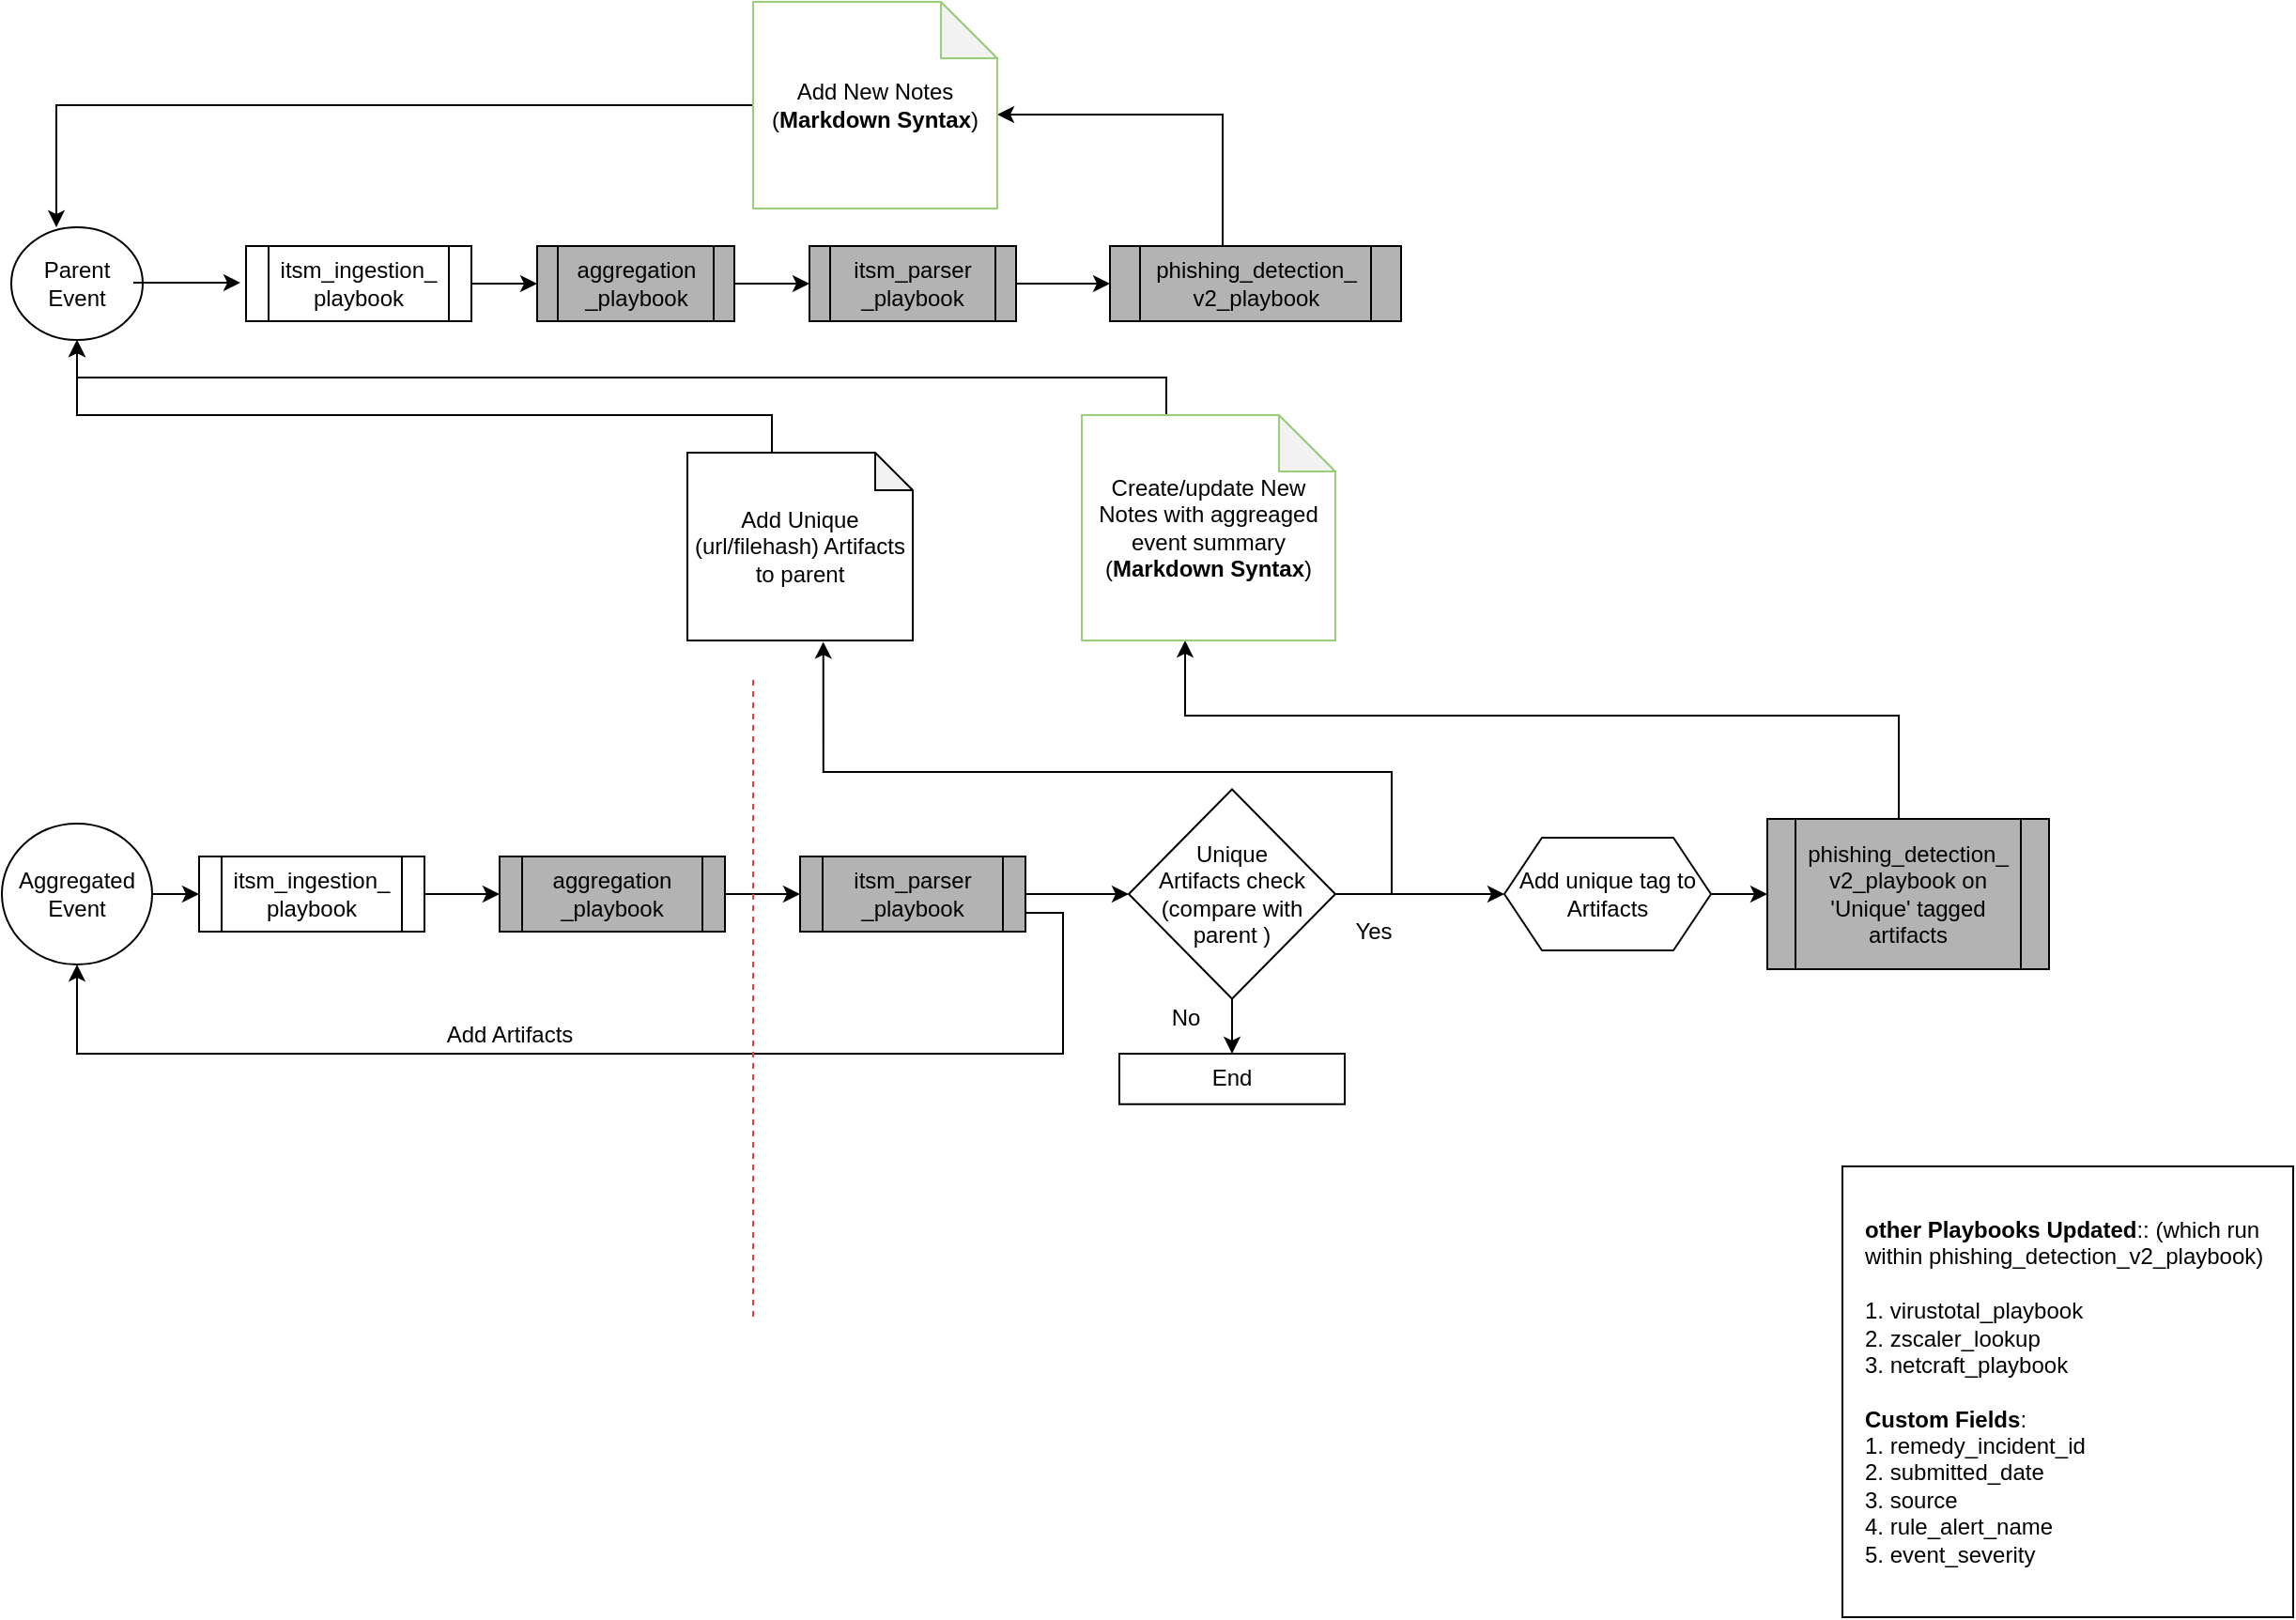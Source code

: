 <mxfile version="13.8.8" type="github" pages="2">
  <diagram id="gE42BKl88uLbt6vD5m_b" name="Aggregation Summary">
    <mxGraphModel dx="1234" dy="437" grid="1" gridSize="10" guides="1" tooltips="1" connect="1" arrows="1" fold="1" page="1" pageScale="1" pageWidth="850" pageHeight="1100" math="0" shadow="0">
      <root>
        <mxCell id="0" />
        <mxCell id="1" parent="0" />
        <mxCell id="b96Z--FaAQciaPmejpgh-1" value="Parent&lt;br&gt;Event" style="ellipse;whiteSpace=wrap;html=1;" parent="1" vertex="1">
          <mxGeometry x="25" y="150" width="70" height="60" as="geometry" />
        </mxCell>
        <mxCell id="b96Z--FaAQciaPmejpgh-4" value="" style="endArrow=classic;html=1;" parent="1" edge="1">
          <mxGeometry width="50" height="50" relative="1" as="geometry">
            <mxPoint x="90" y="179.5" as="sourcePoint" />
            <mxPoint x="147" y="179.5" as="targetPoint" />
            <Array as="points" />
          </mxGeometry>
        </mxCell>
        <mxCell id="b96Z--FaAQciaPmejpgh-12" style="edgeStyle=orthogonalEdgeStyle;rounded=0;orthogonalLoop=1;jettySize=auto;html=1;exitX=1;exitY=0.5;exitDx=0;exitDy=0;entryX=0;entryY=0.5;entryDx=0;entryDy=0;" parent="1" source="b96Z--FaAQciaPmejpgh-5" target="b96Z--FaAQciaPmejpgh-6" edge="1">
          <mxGeometry relative="1" as="geometry" />
        </mxCell>
        <mxCell id="b96Z--FaAQciaPmejpgh-5" value="itsm_ingestion_&lt;br&gt;playbook" style="shape=process;whiteSpace=wrap;html=1;backgroundOutline=1;" parent="1" vertex="1">
          <mxGeometry x="150" y="160" width="120" height="40" as="geometry" />
        </mxCell>
        <mxCell id="b96Z--FaAQciaPmejpgh-13" style="edgeStyle=orthogonalEdgeStyle;rounded=0;orthogonalLoop=1;jettySize=auto;html=1;entryX=0;entryY=0.5;entryDx=0;entryDy=0;" parent="1" source="b96Z--FaAQciaPmejpgh-6" target="b96Z--FaAQciaPmejpgh-7" edge="1">
          <mxGeometry relative="1" as="geometry" />
        </mxCell>
        <mxCell id="b96Z--FaAQciaPmejpgh-6" value="aggregation&lt;br&gt;_playbook" style="shape=process;whiteSpace=wrap;html=1;backgroundOutline=1;strokeWidth=1;fillColor=#B3B3B3;" parent="1" vertex="1">
          <mxGeometry x="305" y="160" width="105" height="40" as="geometry" />
        </mxCell>
        <mxCell id="b96Z--FaAQciaPmejpgh-16" style="edgeStyle=orthogonalEdgeStyle;rounded=0;orthogonalLoop=1;jettySize=auto;html=1;entryX=0;entryY=0.5;entryDx=0;entryDy=0;" parent="1" source="b96Z--FaAQciaPmejpgh-7" target="b96Z--FaAQciaPmejpgh-9" edge="1">
          <mxGeometry relative="1" as="geometry" />
        </mxCell>
        <mxCell id="b96Z--FaAQciaPmejpgh-7" value="itsm_parser&lt;br&gt;_playbook" style="shape=process;whiteSpace=wrap;html=1;backgroundOutline=1;fillColor=#B3B3B3;" parent="1" vertex="1">
          <mxGeometry x="450" y="160" width="110" height="40" as="geometry" />
        </mxCell>
        <mxCell id="b96Z--FaAQciaPmejpgh-33" value="" style="edgeStyle=orthogonalEdgeStyle;rounded=0;orthogonalLoop=1;jettySize=auto;html=1;" parent="1" source="b96Z--FaAQciaPmejpgh-9" target="b96Z--FaAQciaPmejpgh-32" edge="1">
          <mxGeometry relative="1" as="geometry">
            <Array as="points">
              <mxPoint x="670" y="90" />
            </Array>
          </mxGeometry>
        </mxCell>
        <mxCell id="b96Z--FaAQciaPmejpgh-9" value="phishing_detection_&lt;br&gt;v2_playbook" style="shape=process;whiteSpace=wrap;html=1;backgroundOutline=1;fillColor=#B3B3B3;" parent="1" vertex="1">
          <mxGeometry x="610" y="160" width="155" height="40" as="geometry" />
        </mxCell>
        <mxCell id="b96Z--FaAQciaPmejpgh-20" style="edgeStyle=orthogonalEdgeStyle;rounded=0;orthogonalLoop=1;jettySize=auto;html=1;" parent="1" source="b96Z--FaAQciaPmejpgh-19" target="b96Z--FaAQciaPmejpgh-21" edge="1">
          <mxGeometry relative="1" as="geometry">
            <mxPoint x="135" y="320" as="targetPoint" />
          </mxGeometry>
        </mxCell>
        <mxCell id="b96Z--FaAQciaPmejpgh-19" value="Aggregated&lt;br&gt;Event" style="ellipse;whiteSpace=wrap;html=1;" parent="1" vertex="1">
          <mxGeometry x="20" y="467.5" width="80" height="75" as="geometry" />
        </mxCell>
        <mxCell id="b96Z--FaAQciaPmejpgh-23" style="edgeStyle=orthogonalEdgeStyle;rounded=0;orthogonalLoop=1;jettySize=auto;html=1;entryX=0;entryY=0.5;entryDx=0;entryDy=0;" parent="1" source="b96Z--FaAQciaPmejpgh-21" target="b96Z--FaAQciaPmejpgh-22" edge="1">
          <mxGeometry relative="1" as="geometry">
            <mxPoint x="275" y="320" as="targetPoint" />
          </mxGeometry>
        </mxCell>
        <mxCell id="b96Z--FaAQciaPmejpgh-21" value="&lt;span&gt;itsm_ingestion_&lt;/span&gt;&lt;br&gt;&lt;span&gt;playbook&lt;/span&gt;" style="shape=process;whiteSpace=wrap;html=1;backgroundOutline=1;" parent="1" vertex="1">
          <mxGeometry x="125" y="485" width="120" height="40" as="geometry" />
        </mxCell>
        <mxCell id="b96Z--FaAQciaPmejpgh-24" style="edgeStyle=orthogonalEdgeStyle;rounded=0;orthogonalLoop=1;jettySize=auto;html=1;" parent="1" source="b96Z--FaAQciaPmejpgh-22" target="b96Z--FaAQciaPmejpgh-25" edge="1">
          <mxGeometry relative="1" as="geometry">
            <mxPoint x="445" y="320" as="targetPoint" />
          </mxGeometry>
        </mxCell>
        <mxCell id="b96Z--FaAQciaPmejpgh-22" value="aggregation&lt;br&gt;_playbook" style="shape=process;whiteSpace=wrap;html=1;backgroundOutline=1;fillColor=#B3B3B3;" parent="1" vertex="1">
          <mxGeometry x="285" y="485" width="120" height="40" as="geometry" />
        </mxCell>
        <mxCell id="b96Z--FaAQciaPmejpgh-48" style="edgeStyle=orthogonalEdgeStyle;rounded=0;orthogonalLoop=1;jettySize=auto;html=1;exitX=1;exitY=0.5;exitDx=0;exitDy=0;strokeColor=#000000;" parent="1" source="b96Z--FaAQciaPmejpgh-25" target="b96Z--FaAQciaPmejpgh-49" edge="1">
          <mxGeometry relative="1" as="geometry">
            <mxPoint x="585" y="450" as="targetPoint" />
          </mxGeometry>
        </mxCell>
        <mxCell id="b96Z--FaAQciaPmejpgh-67" style="edgeStyle=orthogonalEdgeStyle;rounded=0;orthogonalLoop=1;jettySize=auto;html=1;exitX=1;exitY=0.75;exitDx=0;exitDy=0;entryX=0.5;entryY=1;entryDx=0;entryDy=0;strokeColor=#000000;" parent="1" source="b96Z--FaAQciaPmejpgh-25" target="b96Z--FaAQciaPmejpgh-19" edge="1">
          <mxGeometry relative="1" as="geometry">
            <Array as="points">
              <mxPoint x="585" y="515" />
              <mxPoint x="585" y="590" />
              <mxPoint x="60" y="590" />
            </Array>
          </mxGeometry>
        </mxCell>
        <mxCell id="b96Z--FaAQciaPmejpgh-25" value="&lt;span&gt;itsm_parser&lt;/span&gt;&lt;br&gt;&lt;span&gt;_playbook&lt;/span&gt;" style="shape=process;whiteSpace=wrap;html=1;backgroundOutline=1;fillColor=#B3B3B3;" parent="1" vertex="1">
          <mxGeometry x="445" y="485" width="120" height="40" as="geometry" />
        </mxCell>
        <mxCell id="b96Z--FaAQciaPmejpgh-29" style="edgeStyle=orthogonalEdgeStyle;rounded=0;orthogonalLoop=1;jettySize=auto;html=1;exitX=1;exitY=0.5;exitDx=0;exitDy=0;" parent="1" source="b96Z--FaAQciaPmejpgh-27" target="b96Z--FaAQciaPmejpgh-30" edge="1">
          <mxGeometry relative="1" as="geometry">
            <mxPoint x="605" y="360" as="targetPoint" />
            <Array as="points">
              <mxPoint x="1110" y="500" />
              <mxPoint x="1030" y="500" />
              <mxPoint x="1030" y="410" />
              <mxPoint x="650" y="410" />
            </Array>
          </mxGeometry>
        </mxCell>
        <mxCell id="b96Z--FaAQciaPmejpgh-27" value="&lt;span&gt;phishing_detection_&lt;/span&gt;&lt;br&gt;&lt;span&gt;v2_playbook on &#39;Unique&#39; tagged artifacts&lt;/span&gt;" style="shape=process;whiteSpace=wrap;html=1;backgroundOutline=1;fillColor=#B3B3B3;" parent="1" vertex="1">
          <mxGeometry x="960" y="465" width="150" height="80" as="geometry" />
        </mxCell>
        <mxCell id="b96Z--FaAQciaPmejpgh-31" style="edgeStyle=orthogonalEdgeStyle;rounded=0;orthogonalLoop=1;jettySize=auto;html=1;" parent="1" source="b96Z--FaAQciaPmejpgh-30" target="b96Z--FaAQciaPmejpgh-1" edge="1">
          <mxGeometry relative="1" as="geometry">
            <Array as="points">
              <mxPoint x="640" y="230" />
              <mxPoint x="60" y="230" />
            </Array>
          </mxGeometry>
        </mxCell>
        <mxCell id="b96Z--FaAQciaPmejpgh-30" value="Create/update New Notes with aggreaged event summary&lt;br&gt;(&lt;b&gt;Markdown Syntax&lt;/b&gt;)" style="shape=note;whiteSpace=wrap;html=1;backgroundOutline=1;darkOpacity=0.05;fillColor=#FFFFFF;strokeColor=#97D077;" parent="1" vertex="1">
          <mxGeometry x="595" y="250" width="135" height="120" as="geometry" />
        </mxCell>
        <mxCell id="b96Z--FaAQciaPmejpgh-35" value="" style="edgeStyle=orthogonalEdgeStyle;rounded=0;orthogonalLoop=1;jettySize=auto;html=1;entryX=0.343;entryY=0;entryDx=0;entryDy=0;entryPerimeter=0;" parent="1" source="b96Z--FaAQciaPmejpgh-32" target="b96Z--FaAQciaPmejpgh-1" edge="1">
          <mxGeometry relative="1" as="geometry" />
        </mxCell>
        <mxCell id="b96Z--FaAQciaPmejpgh-32" value="Add New Notes&lt;br&gt;(&lt;b&gt;Markdown Syntax&lt;/b&gt;)" style="shape=note;whiteSpace=wrap;html=1;backgroundOutline=1;darkOpacity=0.05;strokeColor=#97D077;" parent="1" vertex="1">
          <mxGeometry x="420" y="30" width="130" height="110" as="geometry" />
        </mxCell>
        <mxCell id="b96Z--FaAQciaPmejpgh-39" style="edgeStyle=orthogonalEdgeStyle;rounded=0;orthogonalLoop=1;jettySize=auto;html=1;entryX=0.5;entryY=1;entryDx=0;entryDy=0;" parent="1" source="b96Z--FaAQciaPmejpgh-36" target="b96Z--FaAQciaPmejpgh-1" edge="1">
          <mxGeometry relative="1" as="geometry">
            <Array as="points">
              <mxPoint x="430" y="250" />
              <mxPoint x="60" y="250" />
            </Array>
          </mxGeometry>
        </mxCell>
        <mxCell id="b96Z--FaAQciaPmejpgh-36" value="Add Unique (url/filehash) Artifacts to parent" style="shape=note;whiteSpace=wrap;html=1;backgroundOutline=1;darkOpacity=0.05;size=20;" parent="1" vertex="1">
          <mxGeometry x="385" y="270" width="120" height="100" as="geometry" />
        </mxCell>
        <mxCell id="b96Z--FaAQciaPmejpgh-54" value="" style="edgeStyle=orthogonalEdgeStyle;rounded=0;orthogonalLoop=1;jettySize=auto;html=1;" parent="1" source="b96Z--FaAQciaPmejpgh-49" target="b96Z--FaAQciaPmejpgh-53" edge="1">
          <mxGeometry relative="1" as="geometry" />
        </mxCell>
        <mxCell id="b96Z--FaAQciaPmejpgh-61" value="" style="edgeStyle=orthogonalEdgeStyle;rounded=0;orthogonalLoop=1;jettySize=auto;html=1;strokeColor=#000000;entryX=0.603;entryY=1.007;entryDx=0;entryDy=0;entryPerimeter=0;" parent="1" source="b96Z--FaAQciaPmejpgh-49" target="b96Z--FaAQciaPmejpgh-36" edge="1">
          <mxGeometry relative="1" as="geometry">
            <Array as="points">
              <mxPoint x="760" y="505" />
              <mxPoint x="760" y="440" />
              <mxPoint x="457" y="440" />
            </Array>
          </mxGeometry>
        </mxCell>
        <mxCell id="b96Z--FaAQciaPmejpgh-65" style="edgeStyle=orthogonalEdgeStyle;rounded=0;orthogonalLoop=1;jettySize=auto;html=1;exitX=1;exitY=0.5;exitDx=0;exitDy=0;entryX=0;entryY=0.5;entryDx=0;entryDy=0;strokeColor=#000000;" parent="1" source="b96Z--FaAQciaPmejpgh-49" target="b96Z--FaAQciaPmejpgh-56" edge="1">
          <mxGeometry relative="1" as="geometry" />
        </mxCell>
        <mxCell id="b96Z--FaAQciaPmejpgh-49" value="Unique &lt;br&gt;Artifacts check&lt;br&gt;(compare with parent )" style="rhombus;whiteSpace=wrap;html=1;" parent="1" vertex="1">
          <mxGeometry x="620" y="449.22" width="110" height="111.56" as="geometry" />
        </mxCell>
        <mxCell id="b96Z--FaAQciaPmejpgh-52" value="Yes" style="text;html=1;align=center;verticalAlign=middle;resizable=0;points=[];autosize=1;" parent="1" vertex="1">
          <mxGeometry x="735" y="515" width="30" height="20" as="geometry" />
        </mxCell>
        <mxCell id="b96Z--FaAQciaPmejpgh-53" value="End" style="whiteSpace=wrap;html=1;" parent="1" vertex="1">
          <mxGeometry x="615" y="590" width="120" height="26.88" as="geometry" />
        </mxCell>
        <mxCell id="b96Z--FaAQciaPmejpgh-55" value="No" style="text;html=1;align=center;verticalAlign=middle;resizable=0;points=[];autosize=1;" parent="1" vertex="1">
          <mxGeometry x="635" y="560.78" width="30" height="20" as="geometry" />
        </mxCell>
        <mxCell id="b96Z--FaAQciaPmejpgh-57" style="edgeStyle=orthogonalEdgeStyle;rounded=0;orthogonalLoop=1;jettySize=auto;html=1;entryX=0;entryY=0.5;entryDx=0;entryDy=0;strokeColor=#000000;" parent="1" source="b96Z--FaAQciaPmejpgh-56" target="b96Z--FaAQciaPmejpgh-27" edge="1">
          <mxGeometry relative="1" as="geometry" />
        </mxCell>
        <mxCell id="b96Z--FaAQciaPmejpgh-56" value="Add unique tag to Artifacts" style="shape=hexagon;perimeter=hexagonPerimeter2;whiteSpace=wrap;html=1;fixedSize=1;" parent="1" vertex="1">
          <mxGeometry x="820" y="475" width="110" height="60" as="geometry" />
        </mxCell>
        <mxCell id="b96Z--FaAQciaPmejpgh-68" value="Add Artifacts" style="text;html=1;align=center;verticalAlign=middle;resizable=0;points=[];autosize=1;" parent="1" vertex="1">
          <mxGeometry x="250" y="570" width="80" height="20" as="geometry" />
        </mxCell>
        <mxCell id="fnr5mTM9cUQArctGiF-l-1" value="&lt;b&gt;other Playbooks Updated&lt;/b&gt;:: (which run within phishing_detection_v2_playbook)&lt;br&gt;&lt;br&gt;1. virustotal_playbook&lt;br&gt;2. zscaler_lookup&lt;br&gt;3. netcraft_playbook&lt;br&gt;&lt;br&gt;&lt;b&gt;Custom Fields&lt;/b&gt;:&lt;br&gt;1. remedy_incident_id&lt;br&gt;2. submitted_date&lt;br&gt;3. source&lt;br&gt;4. rule_alert_name&lt;br&gt;5. event_severity" style="whiteSpace=wrap;html=1;aspect=fixed;align=left;spacingTop=0;spacingLeft=10;" parent="1" vertex="1">
          <mxGeometry x="1000" y="650" width="240" height="240" as="geometry" />
        </mxCell>
        <mxCell id="GDLRz4vSRAY1XBXaF-vw-1" value="" style="endArrow=none;dashed=1;html=1;strokeColor=#FF3333;" parent="1" edge="1">
          <mxGeometry width="50" height="50" relative="1" as="geometry">
            <mxPoint x="420" y="730" as="sourcePoint" />
            <mxPoint x="420" y="390" as="targetPoint" />
          </mxGeometry>
        </mxCell>
      </root>
    </mxGraphModel>
  </diagram>
  <diagram id="kWyBnaxBHq6z5zCMUona" name="Summary Object">
    <mxGraphModel dx="1234" dy="437" grid="1" gridSize="10" guides="1" tooltips="1" connect="1" arrows="1" fold="1" page="1" pageScale="1" pageWidth="850" pageHeight="1100" math="0" shadow="0">
      <root>
        <mxCell id="Uzh9qxh1pEm_OjEc7MrS-0" />
        <mxCell id="Uzh9qxh1pEm_OjEc7MrS-1" parent="Uzh9qxh1pEm_OjEc7MrS-0" />
        <mxCell id="9FdUsDpdbuUubvHddjhA-1" value="" style="dashed=0;outlineConnect=0;html=1;align=center;labelPosition=center;verticalLabelPosition=bottom;verticalAlign=top;shape=mxgraph.weblogos.json_2;strokeColor=#97D077;strokeWidth=1;fillColor=#FFFFFF;" parent="Uzh9qxh1pEm_OjEc7MrS-1" vertex="1">
          <mxGeometry x="100" y="35.2" width="80.4" height="25.2" as="geometry" />
        </mxCell>
        <mxCell id="4Nl-ElpUadaNBDXM-pfR-3" style="edgeStyle=orthogonalEdgeStyle;rounded=0;orthogonalLoop=1;jettySize=auto;html=1;exitX=1;exitY=0.5;exitDx=0;exitDy=0;strokeColor=#000000;" parent="Uzh9qxh1pEm_OjEc7MrS-1" source="4Nl-ElpUadaNBDXM-pfR-0" target="4Nl-ElpUadaNBDXM-pfR-4" edge="1">
          <mxGeometry relative="1" as="geometry">
            <mxPoint x="400" y="235" as="targetPoint" />
          </mxGeometry>
        </mxCell>
        <mxCell id="4Nl-ElpUadaNBDXM-pfR-0" value="{&lt;br&gt;&lt;br&gt;&quot;phishing_summary&quot;: {&lt;br&gt;&amp;nbsp; &amp;nbsp; &amp;nbsp;&quot;heading&quot;: &quot;&quot;,&lt;br&gt;&amp;nbsp; &amp;nbsp; &amp;nbsp;&quot;header_info&quot;: &quot;&quot;,&lt;br&gt;&amp;nbsp; &amp;nbsp; &amp;nbsp;&quot;urls&quot;:&quot;&quot;,&lt;br&gt;&amp;nbsp; &amp;nbsp; &amp;nbsp;&quot;attachments&quot;: &quot;&quot;&lt;br&gt;&amp;nbsp; &amp;nbsp; &amp;nbsp;-------------&lt;br&gt;&amp;nbsp; &amp;nbsp; &amp;nbsp;-------------&lt;br&gt;&amp;nbsp; &amp;nbsp; &amp;nbsp;-------------&lt;br&gt;},&lt;br&gt;&lt;br&gt;aggregated_events: {&lt;br&gt;&amp;nbsp; &amp;nbsp;16161: {},&lt;br&gt;&amp;nbsp; &amp;nbsp;16162: {},&amp;nbsp;&lt;br&gt;&amp;nbsp; &amp;nbsp;16163: {},&lt;br&gt;&amp;nbsp; &amp;nbsp;-------------,&lt;br&gt;&amp;nbsp; &amp;nbsp;-------------&amp;nbsp; &amp;nbsp;&lt;br&gt;&amp;nbsp;}&lt;br&gt;}" style="whiteSpace=wrap;html=1;aspect=fixed;strokeColor=#97D077;strokeWidth=1;fillColor=#FFFFFF;align=left;spacingLeft=14;" parent="Uzh9qxh1pEm_OjEc7MrS-1" vertex="1">
          <mxGeometry x="60" y="100" width="300" height="300" as="geometry" />
        </mxCell>
        <mxCell id="4Nl-ElpUadaNBDXM-pfR-2" value="On parent&amp;nbsp; container object &lt;br&gt;data will stored and aggregated data will be created &lt;br&gt;only if it found unique artifacts found in the event" style="text;html=1;align=center;verticalAlign=middle;resizable=0;points=[];autosize=1;" parent="Uzh9qxh1pEm_OjEc7MrS-1" vertex="1">
          <mxGeometry x="290" y="10.4" width="290" height="50" as="geometry" />
        </mxCell>
        <mxCell id="4Nl-ElpUadaNBDXM-pfR-4" value="Create Markup &lt;br&gt;notes&amp;nbsp;" style="shape=note;whiteSpace=wrap;html=1;backgroundOutline=1;darkOpacity=0.05;" parent="Uzh9qxh1pEm_OjEc7MrS-1" vertex="1">
          <mxGeometry x="430" y="182.5" width="120" height="105" as="geometry" />
        </mxCell>
        <mxCell id="eevsJihTxQqJfoY1fchV-0" value="&lt;font style=&quot;font-size: 15px&quot;&gt;phantom.update(container,{&#39;data&#39;: summary_object})&lt;/font&gt;" style="whiteSpace=wrap;html=1;align=center;strokeColor=#FFFFFF;" parent="Uzh9qxh1pEm_OjEc7MrS-1" vertex="1">
          <mxGeometry x="280" y="440" width="370" height="40" as="geometry" />
        </mxCell>
      </root>
    </mxGraphModel>
  </diagram>
</mxfile>

